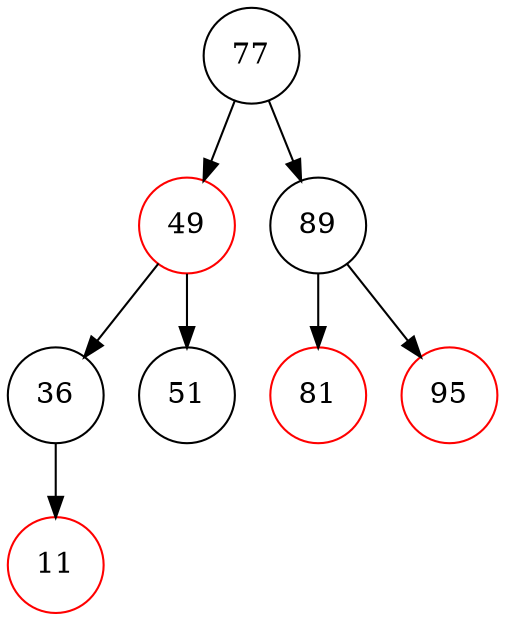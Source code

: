 digraph RBTree {
    node [shape=circle];
    "77" [color=black];
    "77" -> "49";
    "49" [color=red];
    "49" -> "36";
    "36" [color=black];
    "36" -> "11";
    "11" [color=red];
    "49" -> "51";
    "51" [color=black];
    "77" -> "89";
    "89" [color=black];
    "89" -> "81";
    "81" [color=red];
    "89" -> "95";
    "95" [color=red];
}
